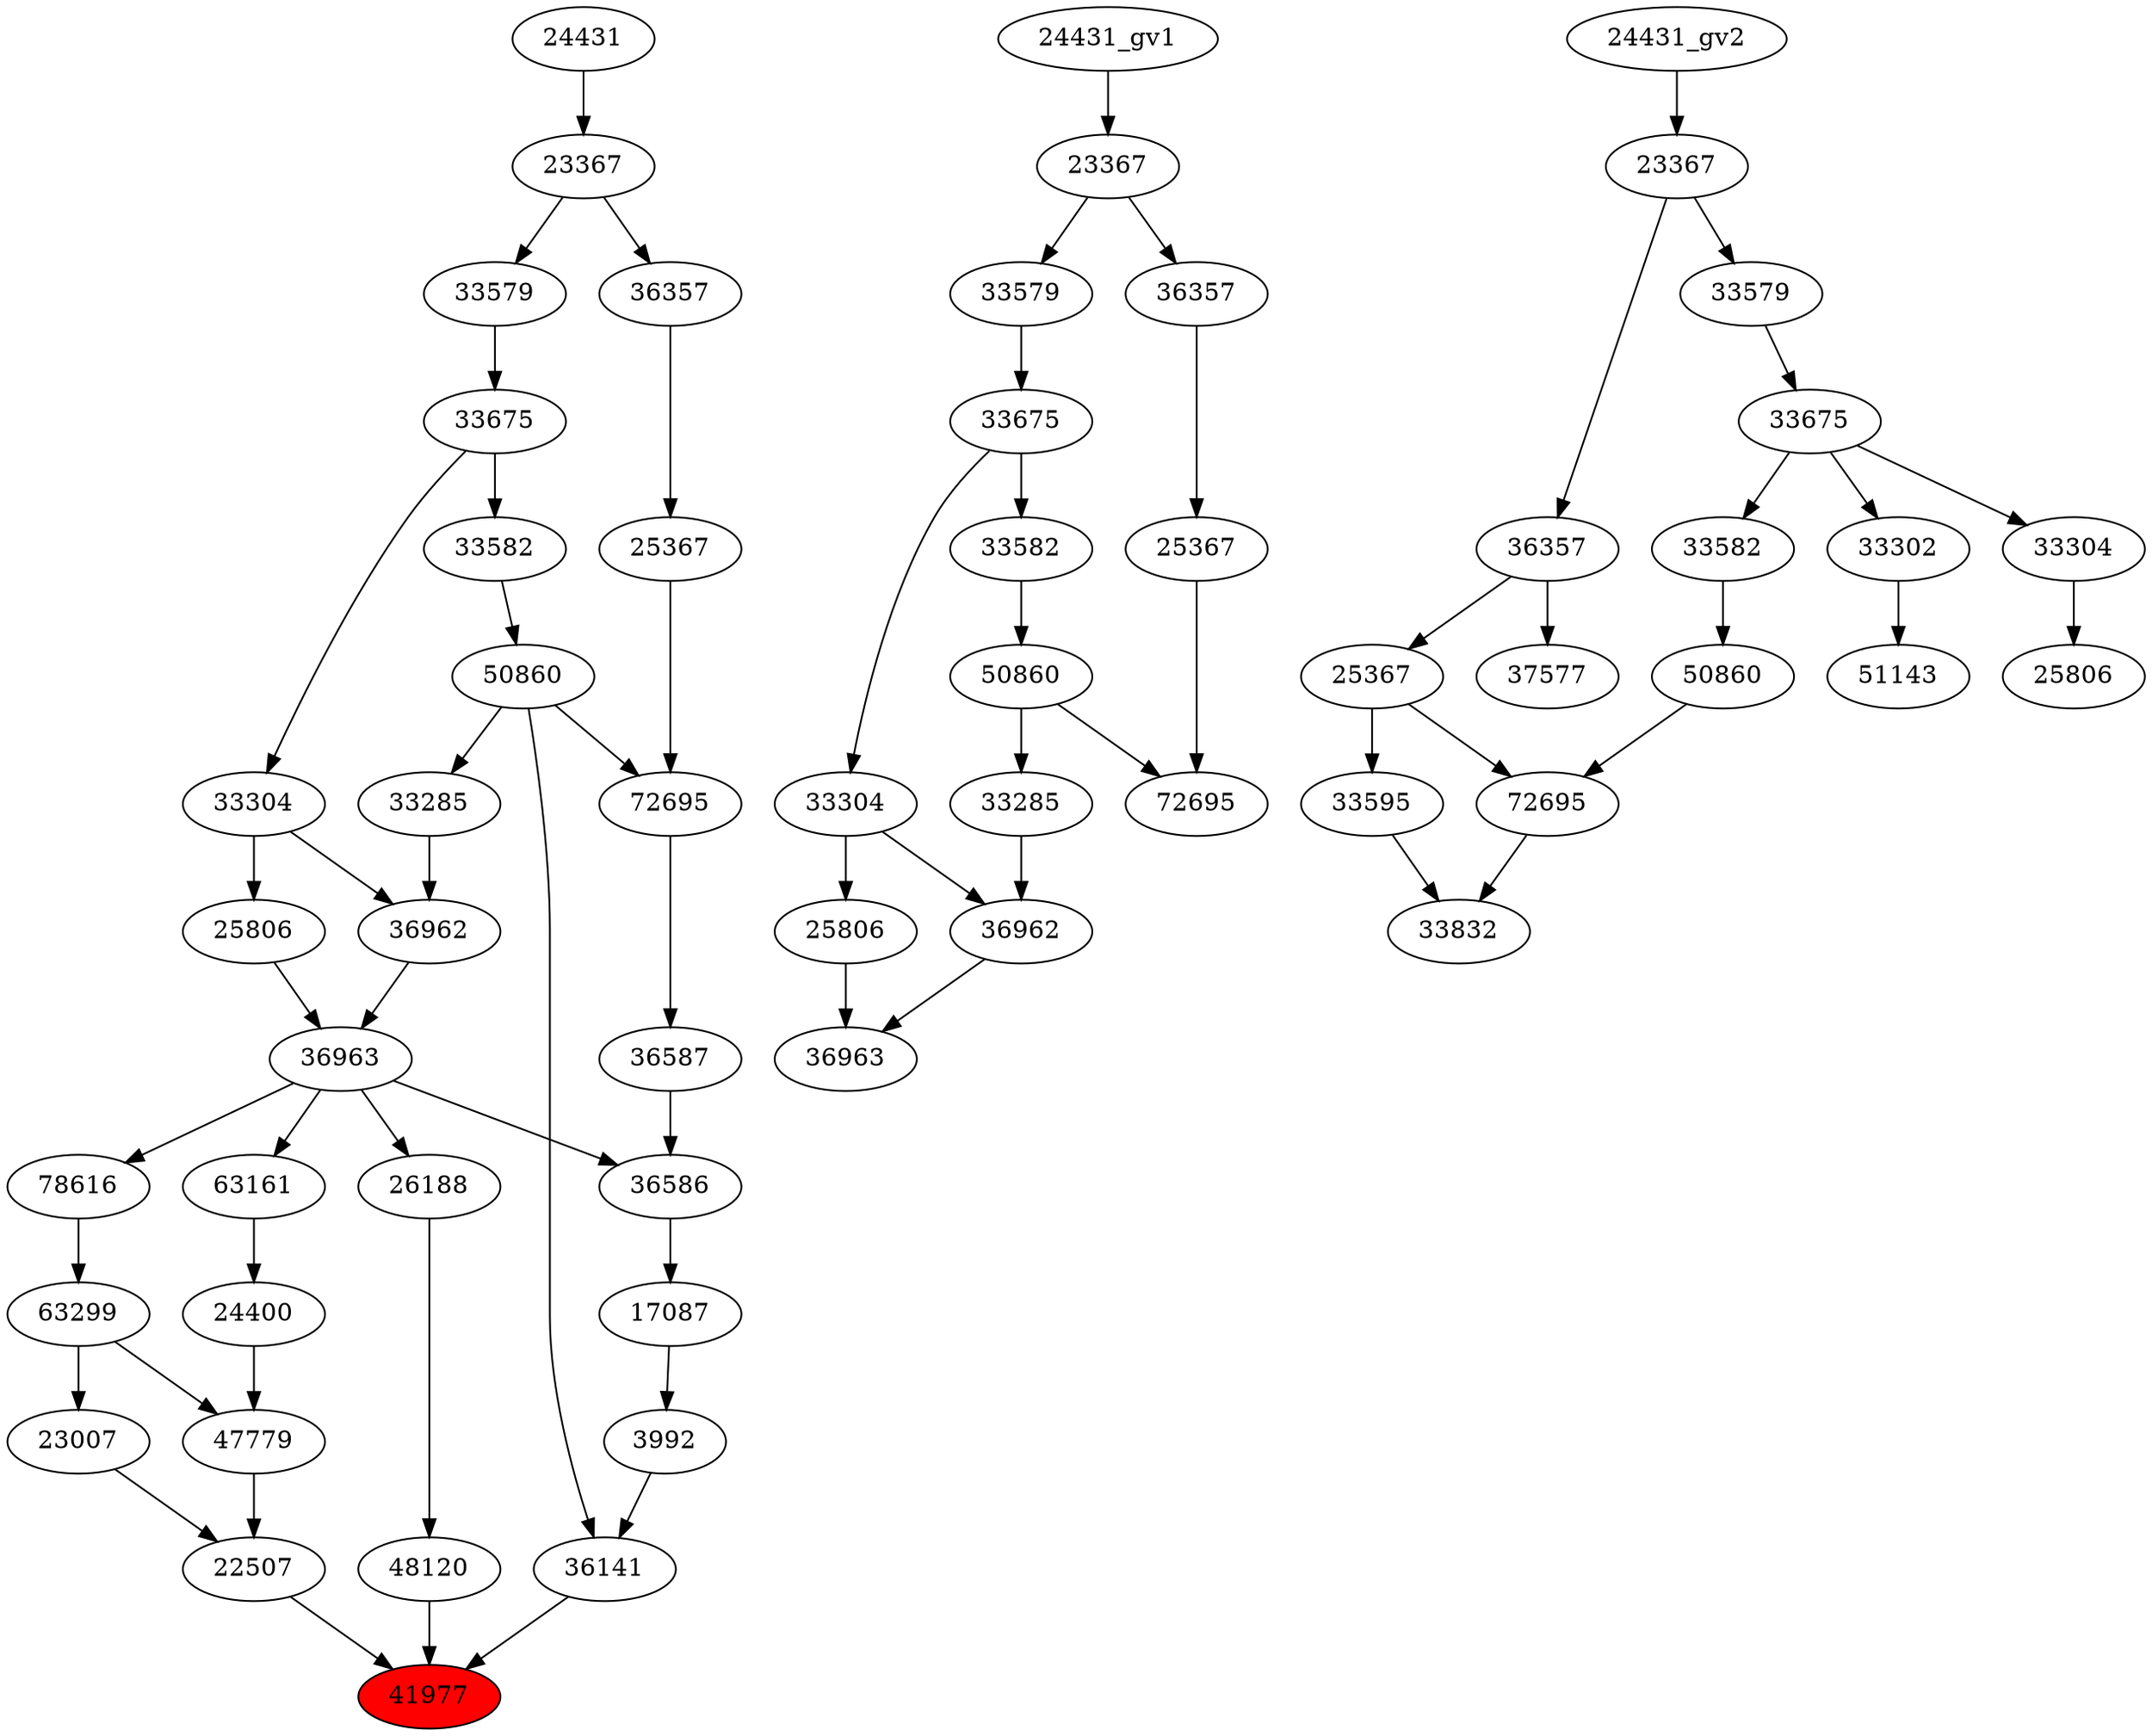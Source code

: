strict digraph root {
	node [label="\N"];
	{
		node [fillcolor="",
			label="\N",
			style=""
		];
		41977		 [fillcolor=red,
			label=41977,
			style=filled];
		48120		 [label=48120];
		48120 -> 41977;
		36141		 [label=36141];
		36141 -> 41977;
		22507		 [label=22507];
		22507 -> 41977;
		26188		 [label=26188];
		26188 -> 48120;
		50860		 [label=50860];
		50860 -> 36141;
		33285		 [label=33285];
		50860 -> 33285;
		72695		 [label=72695];
		50860 -> 72695;
		3992		 [label=3992];
		3992 -> 36141;
		23007		 [label=23007];
		23007 -> 22507;
		47779		 [label=47779];
		47779 -> 22507;
		36963		 [label=36963];
		36963 -> 26188;
		36586		 [label=36586];
		36963 -> 36586;
		78616		 [label=78616];
		36963 -> 78616;
		63161		 [label=63161];
		36963 -> 63161;
		33582		 [label=33582];
		33582 -> 50860;
		17087		 [label=17087];
		17087 -> 3992;
		63299		 [label=63299];
		63299 -> 23007;
		63299 -> 47779;
		24400		 [label=24400];
		24400 -> 47779;
		36962		 [label=36962];
		36962 -> 36963;
		25806		 [label=25806];
		25806 -> 36963;
		33675		 [label=33675];
		33675 -> 33582;
		33304		 [label=33304];
		33675 -> 33304;
		36586 -> 17087;
		78616 -> 63299;
		63161 -> 24400;
		33285 -> 36962;
		33304 -> 36962;
		33304 -> 25806;
		33579		 [label=33579];
		33579 -> 33675;
		36587		 [label=36587];
		36587 -> 36586;
		23367		 [label=23367];
		23367 -> 33579;
		36357		 [label=36357];
		23367 -> 36357;
		72695 -> 36587;
		24431		 [label=24431];
		24431 -> 23367;
		25367		 [label=25367];
		25367 -> 72695;
		36357 -> 25367;
	}
	{
		node [label="\N"];
		"50860_gv1"		 [label=50860];
		"33285_gv1"		 [label=33285];
		"50860_gv1" -> "33285_gv1";
		"72695_gv1"		 [label=72695];
		"50860_gv1" -> "72695_gv1";
		"33582_gv1"		 [label=33582];
		"33582_gv1" -> "50860_gv1";
		"36963_gv1"		 [label=36963];
		"36962_gv1"		 [label=36962];
		"36962_gv1" -> "36963_gv1";
		"25806_gv1"		 [label=25806];
		"25806_gv1" -> "36963_gv1";
		"33675_gv1"		 [label=33675];
		"33675_gv1" -> "33582_gv1";
		"33304_gv1"		 [label=33304];
		"33675_gv1" -> "33304_gv1";
		"33285_gv1" -> "36962_gv1";
		"33304_gv1" -> "36962_gv1";
		"33304_gv1" -> "25806_gv1";
		"33579_gv1"		 [label=33579];
		"33579_gv1" -> "33675_gv1";
		"23367_gv1"		 [label=23367];
		"23367_gv1" -> "33579_gv1";
		"36357_gv1"		 [label=36357];
		"23367_gv1" -> "36357_gv1";
		"24431_gv1" -> "23367_gv1";
		"25367_gv1"		 [label=25367];
		"25367_gv1" -> "72695_gv1";
		"36357_gv1" -> "25367_gv1";
	}
	{
		node [label="\N"];
		33832		 [label=33832];
		"72695_gv2"		 [label=72695];
		"72695_gv2" -> 33832;
		33595		 [label=33595];
		33595 -> 33832;
		"50860_gv2"		 [label=50860];
		"50860_gv2" -> "72695_gv2";
		"33582_gv2"		 [label=33582];
		"33582_gv2" -> "50860_gv2";
		51143		 [label=51143];
		33302		 [label=33302];
		33302 -> 51143;
		"25367_gv2"		 [label=25367];
		"25367_gv2" -> "72695_gv2";
		"25367_gv2" -> 33595;
		"25806_gv2"		 [label=25806];
		"33304_gv2"		 [label=33304];
		"33304_gv2" -> "25806_gv2";
		37577		 [label=37577];
		"36357_gv2"		 [label=36357];
		"36357_gv2" -> "25367_gv2";
		"36357_gv2" -> 37577;
		"33675_gv2"		 [label=33675];
		"33675_gv2" -> "33582_gv2";
		"33675_gv2" -> 33302;
		"33675_gv2" -> "33304_gv2";
		"23367_gv2"		 [label=23367];
		"23367_gv2" -> "36357_gv2";
		"33579_gv2"		 [label=33579];
		"23367_gv2" -> "33579_gv2";
		"33579_gv2" -> "33675_gv2";
		"24431_gv2" -> "23367_gv2";
	}
}
